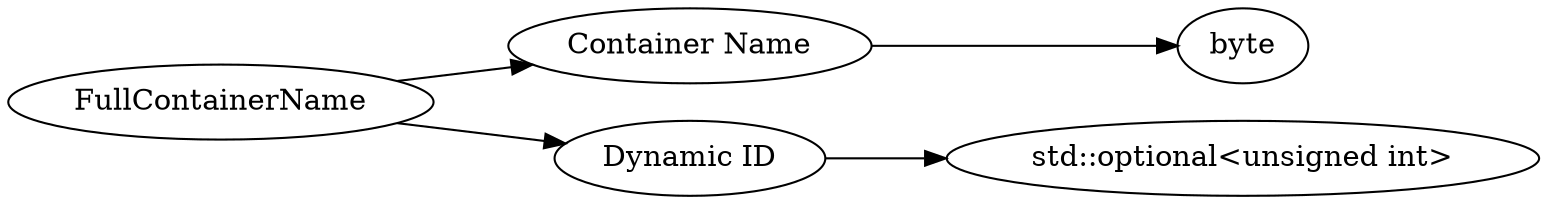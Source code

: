 digraph "FullContainerName" {
rankdir = LR
10
10 -> 11
11 -> 12
10 -> 13
13 -> 17

10 [label="FullContainerName",comment="name: \"FullContainerName\", typeName: \"\", id: 10, branchId: 0, recurseId: -1, attributes: 0, notes: \"\""];
11 [label="Container Name",comment="name: \"Container Name\", typeName: \"\", id: 11, branchId: 0, recurseId: -1, attributes: 0, notes: \"\""];
12 [label="byte",comment="name: \"byte\", typeName: \"\", id: 12, branchId: 0, recurseId: -1, attributes: 512, notes: \"\""];
13 [label="Dynamic ID",comment="name: \"Dynamic ID\", typeName: \"std::optional<unsigned int>\", id: 13, branchId: 0, recurseId: -1, attributes: 256, notes: \"\""];
17 [label="std::optional<unsigned int>",comment="name: \"std::optional<unsigned int>\", typeName: \"\", id: 17, branchId: 0, recurseId: -1, attributes: 512, notes: \"\""];
{ rank = max;12;17}

}
